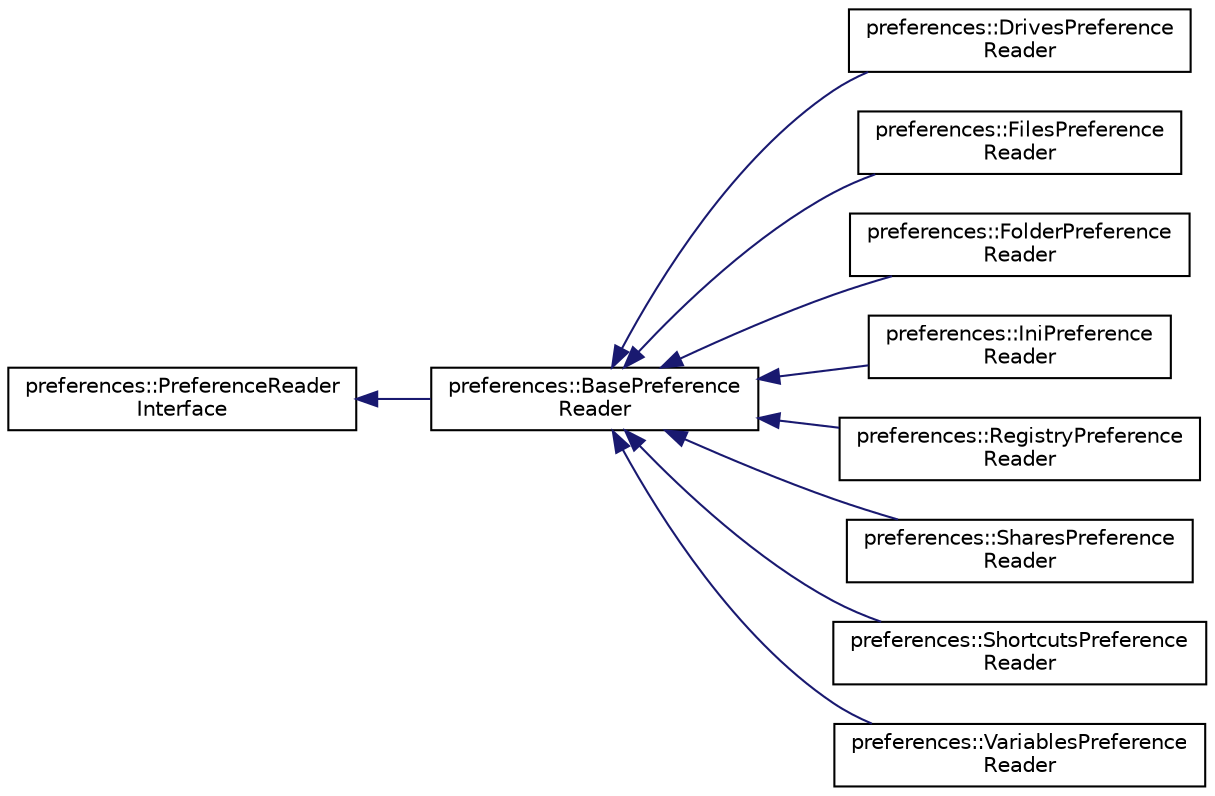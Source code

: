 digraph "Graphical Class Hierarchy"
{
 // LATEX_PDF_SIZE
  edge [fontname="Helvetica",fontsize="10",labelfontname="Helvetica",labelfontsize="10"];
  node [fontname="Helvetica",fontsize="10",shape=record];
  rankdir="LR";
  Node0 [label="preferences::PreferenceReader\lInterface",height=0.2,width=0.4,color="black", fillcolor="white", style="filled",URL="$classpreferences_1_1_preference_reader_interface.html",tooltip=" "];
  Node0 -> Node1 [dir="back",color="midnightblue",fontsize="10",style="solid",fontname="Helvetica"];
  Node1 [label="preferences::BasePreference\lReader",height=0.2,width=0.4,color="black", fillcolor="white", style="filled",URL="$classpreferences_1_1_base_preference_reader.html",tooltip=" "];
  Node1 -> Node2 [dir="back",color="midnightblue",fontsize="10",style="solid",fontname="Helvetica"];
  Node2 [label="preferences::DrivesPreference\lReader",height=0.2,width=0.4,color="black", fillcolor="white", style="filled",URL="$classpreferences_1_1_drives_preference_reader.html",tooltip=" "];
  Node1 -> Node3 [dir="back",color="midnightblue",fontsize="10",style="solid",fontname="Helvetica"];
  Node3 [label="preferences::FilesPreference\lReader",height=0.2,width=0.4,color="black", fillcolor="white", style="filled",URL="$classpreferences_1_1_files_preference_reader.html",tooltip=" "];
  Node1 -> Node4 [dir="back",color="midnightblue",fontsize="10",style="solid",fontname="Helvetica"];
  Node4 [label="preferences::FolderPreference\lReader",height=0.2,width=0.4,color="black", fillcolor="white", style="filled",URL="$classpreferences_1_1_folder_preference_reader.html",tooltip=" "];
  Node1 -> Node5 [dir="back",color="midnightblue",fontsize="10",style="solid",fontname="Helvetica"];
  Node5 [label="preferences::IniPreference\lReader",height=0.2,width=0.4,color="black", fillcolor="white", style="filled",URL="$classpreferences_1_1_ini_preference_reader.html",tooltip=" "];
  Node1 -> Node6 [dir="back",color="midnightblue",fontsize="10",style="solid",fontname="Helvetica"];
  Node6 [label="preferences::RegistryPreference\lReader",height=0.2,width=0.4,color="black", fillcolor="white", style="filled",URL="$classpreferences_1_1_registry_preference_reader.html",tooltip=" "];
  Node1 -> Node7 [dir="back",color="midnightblue",fontsize="10",style="solid",fontname="Helvetica"];
  Node7 [label="preferences::SharesPreference\lReader",height=0.2,width=0.4,color="black", fillcolor="white", style="filled",URL="$classpreferences_1_1_shares_preference_reader.html",tooltip=" "];
  Node1 -> Node8 [dir="back",color="midnightblue",fontsize="10",style="solid",fontname="Helvetica"];
  Node8 [label="preferences::ShortcutsPreference\lReader",height=0.2,width=0.4,color="black", fillcolor="white", style="filled",URL="$classpreferences_1_1_shortcuts_preference_reader.html",tooltip=" "];
  Node1 -> Node9 [dir="back",color="midnightblue",fontsize="10",style="solid",fontname="Helvetica"];
  Node9 [label="preferences::VariablesPreference\lReader",height=0.2,width=0.4,color="black", fillcolor="white", style="filled",URL="$classpreferences_1_1_variables_preference_reader.html",tooltip=" "];
}
